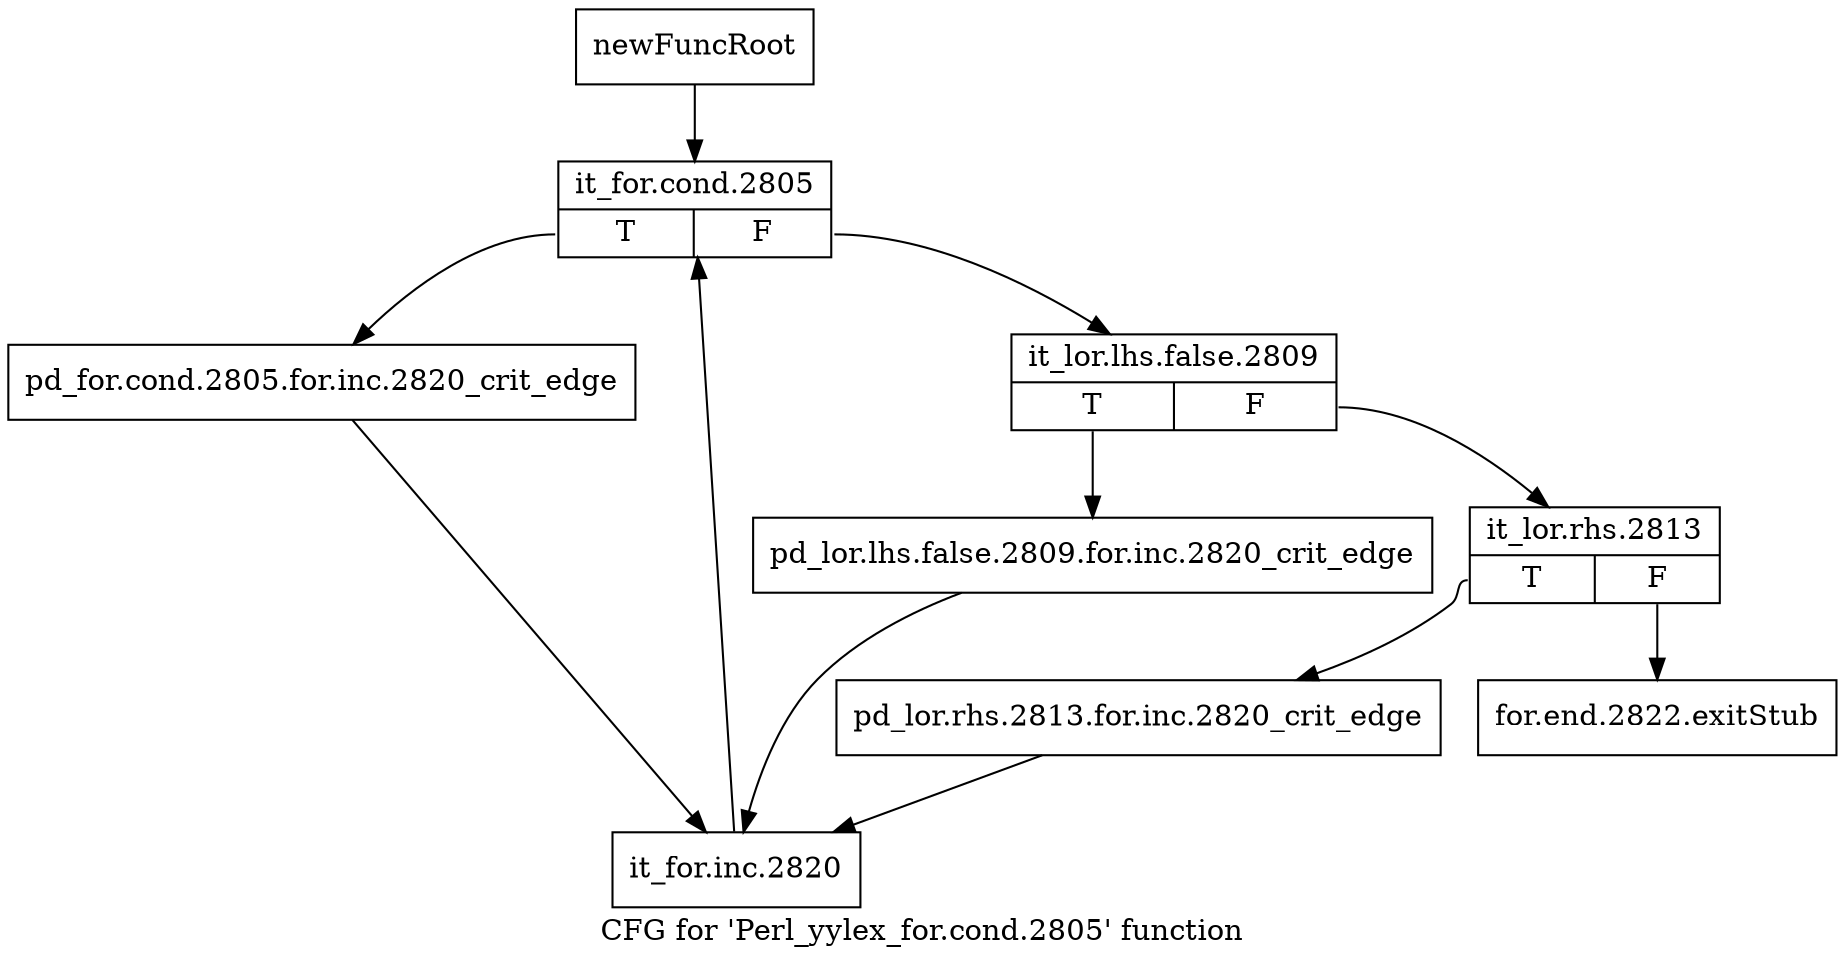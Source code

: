digraph "CFG for 'Perl_yylex_for.cond.2805' function" {
	label="CFG for 'Perl_yylex_for.cond.2805' function";

	Node0x5582870 [shape=record,label="{newFuncRoot}"];
	Node0x5582870 -> Node0x5582910;
	Node0x55828c0 [shape=record,label="{for.end.2822.exitStub}"];
	Node0x5582910 [shape=record,label="{it_for.cond.2805|{<s0>T|<s1>F}}"];
	Node0x5582910:s0 -> Node0x5582aa0;
	Node0x5582910:s1 -> Node0x5582960;
	Node0x5582960 [shape=record,label="{it_lor.lhs.false.2809|{<s0>T|<s1>F}}"];
	Node0x5582960:s0 -> Node0x5582a50;
	Node0x5582960:s1 -> Node0x55829b0;
	Node0x55829b0 [shape=record,label="{it_lor.rhs.2813|{<s0>T|<s1>F}}"];
	Node0x55829b0:s0 -> Node0x5582a00;
	Node0x55829b0:s1 -> Node0x55828c0;
	Node0x5582a00 [shape=record,label="{pd_lor.rhs.2813.for.inc.2820_crit_edge}"];
	Node0x5582a00 -> Node0x5582af0;
	Node0x5582a50 [shape=record,label="{pd_lor.lhs.false.2809.for.inc.2820_crit_edge}"];
	Node0x5582a50 -> Node0x5582af0;
	Node0x5582aa0 [shape=record,label="{pd_for.cond.2805.for.inc.2820_crit_edge}"];
	Node0x5582aa0 -> Node0x5582af0;
	Node0x5582af0 [shape=record,label="{it_for.inc.2820}"];
	Node0x5582af0 -> Node0x5582910;
}
